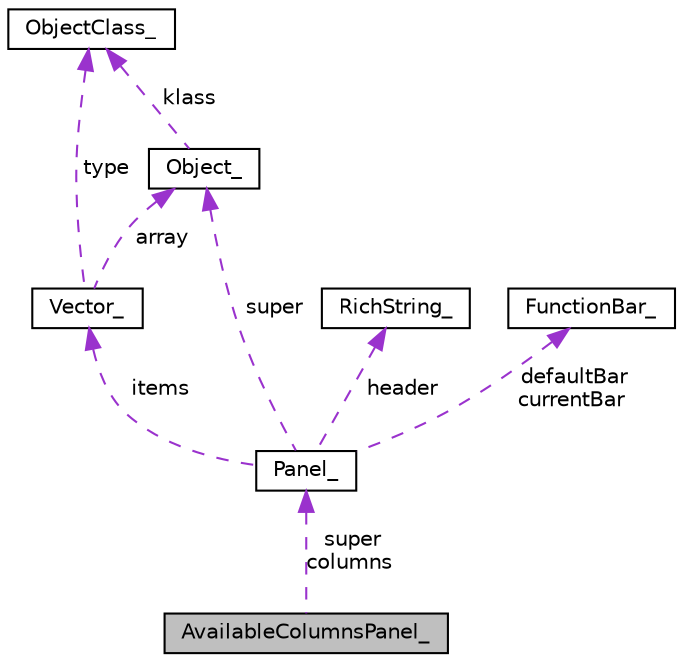 digraph "AvailableColumnsPanel_"
{
  edge [fontname="Helvetica",fontsize="10",labelfontname="Helvetica",labelfontsize="10"];
  node [fontname="Helvetica",fontsize="10",shape=record];
  Node1 [label="AvailableColumnsPanel_",height=0.2,width=0.4,color="black", fillcolor="grey75", style="filled", fontcolor="black"];
  Node2 -> Node1 [dir="back",color="darkorchid3",fontsize="10",style="dashed",label=" super\ncolumns" ,fontname="Helvetica"];
  Node2 [label="Panel_",height=0.2,width=0.4,color="black", fillcolor="white", style="filled",URL="$structPanel__.html"];
  Node3 -> Node2 [dir="back",color="darkorchid3",fontsize="10",style="dashed",label=" items" ,fontname="Helvetica"];
  Node3 [label="Vector_",height=0.2,width=0.4,color="black", fillcolor="white", style="filled",URL="$structVector__.html"];
  Node4 -> Node3 [dir="back",color="darkorchid3",fontsize="10",style="dashed",label=" type" ,fontname="Helvetica"];
  Node4 [label="ObjectClass_",height=0.2,width=0.4,color="black", fillcolor="white", style="filled",URL="$structObjectClass__.html"];
  Node5 -> Node3 [dir="back",color="darkorchid3",fontsize="10",style="dashed",label=" array" ,fontname="Helvetica"];
  Node5 [label="Object_",height=0.2,width=0.4,color="black", fillcolor="white", style="filled",URL="$structObject__.html"];
  Node4 -> Node5 [dir="back",color="darkorchid3",fontsize="10",style="dashed",label=" klass" ,fontname="Helvetica"];
  Node6 -> Node2 [dir="back",color="darkorchid3",fontsize="10",style="dashed",label=" header" ,fontname="Helvetica"];
  Node6 [label="RichString_",height=0.2,width=0.4,color="black", fillcolor="white", style="filled",URL="$structRichString__.html"];
  Node7 -> Node2 [dir="back",color="darkorchid3",fontsize="10",style="dashed",label=" defaultBar\ncurrentBar" ,fontname="Helvetica"];
  Node7 [label="FunctionBar_",height=0.2,width=0.4,color="black", fillcolor="white", style="filled",URL="$structFunctionBar__.html"];
  Node5 -> Node2 [dir="back",color="darkorchid3",fontsize="10",style="dashed",label=" super" ,fontname="Helvetica"];
}
